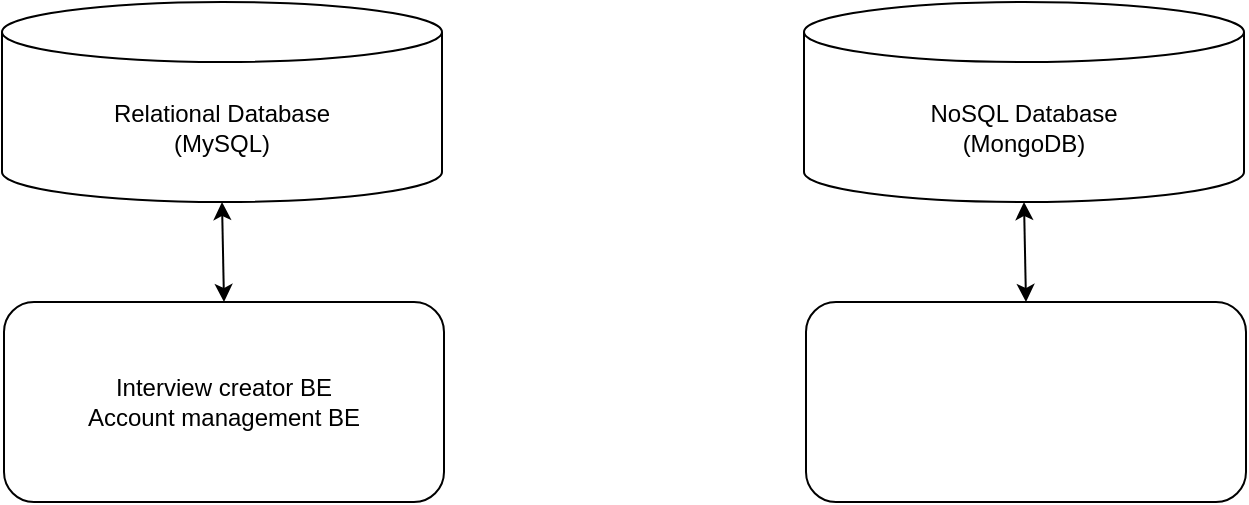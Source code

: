 <mxfile version="14.1.9" type="github">
  <diagram id="IK-KaruGwETLcyupu5-G" name="Page-1">
    <mxGraphModel dx="1595" dy="806" grid="1" gridSize="10" guides="1" tooltips="1" connect="1" arrows="1" fold="1" page="1" pageScale="1" pageWidth="850" pageHeight="1100" math="0" shadow="0">
      <root>
        <mxCell id="0" />
        <mxCell id="1" parent="0" />
        <mxCell id="uEJJgB1L5c5Y83ebcAIK-1" value="Relational Database&lt;br&gt;(MySQL)" style="shape=cylinder3;whiteSpace=wrap;html=1;boundedLbl=1;backgroundOutline=1;size=15;" vertex="1" parent="1">
          <mxGeometry x="119" y="150" width="220" height="100" as="geometry" />
        </mxCell>
        <mxCell id="uEJJgB1L5c5Y83ebcAIK-3" value="Interview creator BE&lt;br&gt;Account management BE" style="rounded=1;whiteSpace=wrap;html=1;" vertex="1" parent="1">
          <mxGeometry x="120" y="300" width="220" height="100" as="geometry" />
        </mxCell>
        <mxCell id="uEJJgB1L5c5Y83ebcAIK-4" value="" style="endArrow=classic;startArrow=classic;html=1;exitX=0.5;exitY=0;exitDx=0;exitDy=0;entryX=0.5;entryY=1;entryDx=0;entryDy=0;entryPerimeter=0;" edge="1" parent="1" source="uEJJgB1L5c5Y83ebcAIK-3" target="uEJJgB1L5c5Y83ebcAIK-1">
          <mxGeometry width="50" height="50" relative="1" as="geometry">
            <mxPoint x="400" y="440" as="sourcePoint" />
            <mxPoint x="450" y="390" as="targetPoint" />
          </mxGeometry>
        </mxCell>
        <mxCell id="uEJJgB1L5c5Y83ebcAIK-5" value="NoSQL Database&lt;br&gt;(MongoDB)" style="shape=cylinder3;whiteSpace=wrap;html=1;boundedLbl=1;backgroundOutline=1;size=15;" vertex="1" parent="1">
          <mxGeometry x="520" y="150" width="220" height="100" as="geometry" />
        </mxCell>
        <mxCell id="uEJJgB1L5c5Y83ebcAIK-6" value="" style="rounded=1;whiteSpace=wrap;html=1;" vertex="1" parent="1">
          <mxGeometry x="521" y="300" width="220" height="100" as="geometry" />
        </mxCell>
        <mxCell id="uEJJgB1L5c5Y83ebcAIK-7" value="" style="endArrow=classic;startArrow=classic;html=1;exitX=0.5;exitY=0;exitDx=0;exitDy=0;entryX=0.5;entryY=1;entryDx=0;entryDy=0;entryPerimeter=0;" edge="1" parent="1" source="uEJJgB1L5c5Y83ebcAIK-6" target="uEJJgB1L5c5Y83ebcAIK-5">
          <mxGeometry width="50" height="50" relative="1" as="geometry">
            <mxPoint x="801" y="440" as="sourcePoint" />
            <mxPoint x="851" y="390" as="targetPoint" />
          </mxGeometry>
        </mxCell>
      </root>
    </mxGraphModel>
  </diagram>
</mxfile>
